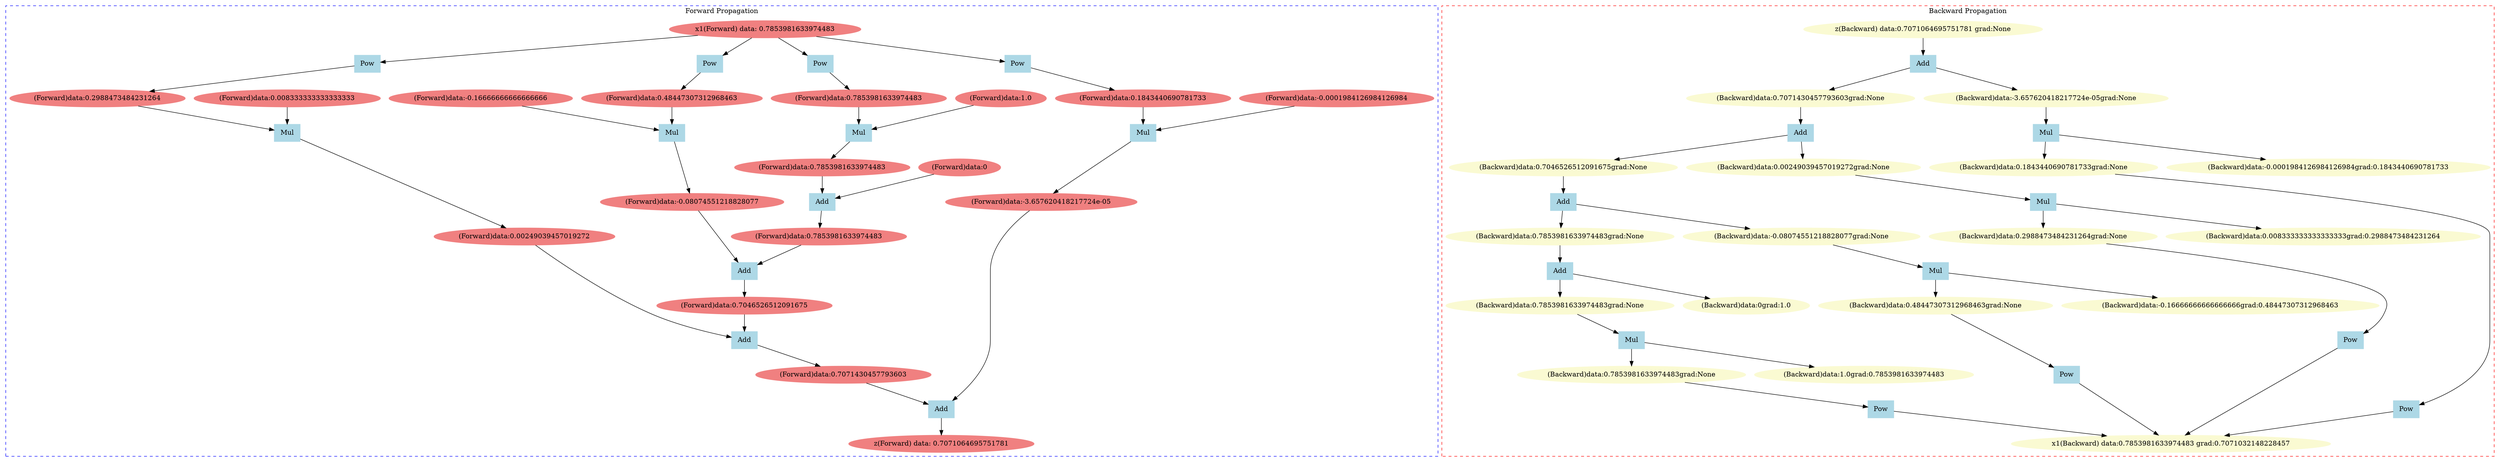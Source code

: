 digraph g {
subgraph cluster_g1 {
    label = "Forward Propagation";
    color = blue;
    style = dashed;
Forward2667169913920 [label="z(Forward) data: 0.7071064695751781", color=lightcoral, style=filled]
Forward2667169913824 [label ="Add", color=lightblue, style=filled, shape=box]
Forward2667169913248 -> Forward2667169913824
Forward2667169913728 -> Forward2667169913824
Forward2667169913824 -> Forward2667169913920
Forward2667169913248 [label="(Forward)data:0.7071430457793603", color=lightcoral, style=filled]
Forward2667169913728 [label="(Forward)data:-3.657620418217724e-05", color=lightcoral, style=filled]
Forward2667169913440 [label ="Mul", color=lightblue, style=filled, shape=box]
Forward2667169913488 -> Forward2667169913440
Forward2667169913632 -> Forward2667169913440
Forward2667169913440 -> Forward2667169913728
Forward2667169913488 [label="(Forward)data:0.1843440690781733", color=lightcoral, style=filled]
Forward2667169913632 [label="(Forward)data:-0.0001984126984126984", color=lightcoral, style=filled]
Forward2667169913344 [label ="Pow", color=lightblue, style=filled, shape=box]
Forward2667169648592 -> Forward2667169913344
Forward2667169913344 -> Forward2667169913488
Forward2667169648592 [label="x1(Forward) data: 0.7853981633974483", color=lightcoral, style=filled]
Forward2667169913152 [label ="Add", color=lightblue, style=filled, shape=box]
Forward2667169912576 -> Forward2667169913152
Forward2667169913056 -> Forward2667169913152
Forward2667169913152 -> Forward2667169913248
Forward2667169912576 [label="(Forward)data:0.7046526512091675", color=lightcoral, style=filled]
Forward2667169913056 [label="(Forward)data:0.00249039457019272", color=lightcoral, style=filled]
Forward2667169912768 [label ="Mul", color=lightblue, style=filled, shape=box]
Forward2667169912816 -> Forward2667169912768
Forward2667169912960 -> Forward2667169912768
Forward2667169912768 -> Forward2667169913056
Forward2667169912816 [label="(Forward)data:0.2988473484231264", color=lightcoral, style=filled]
Forward2667169912960 [label="(Forward)data:0.008333333333333333", color=lightcoral, style=filled]
Forward2667169912672 [label ="Pow", color=lightblue, style=filled, shape=box]
Forward2667169648592 -> Forward2667169912672
Forward2667169912672 -> Forward2667169912816
Forward2667169648592 [label="x1(Forward) data: 0.7853981633974483", color=lightcoral, style=filled]
Forward2667169912480 [label ="Add", color=lightblue, style=filled, shape=box]
Forward2667169910848 -> Forward2667169912480
Forward2667169912384 -> Forward2667169912480
Forward2667169912480 -> Forward2667169912576
Forward2667169910848 [label="(Forward)data:0.7853981633974483", color=lightcoral, style=filled]
Forward2667169912384 [label="(Forward)data:-0.08074551218828077", color=lightcoral, style=filled]
Forward2667169912096 [label ="Mul", color=lightblue, style=filled, shape=box]
Forward2667169912144 -> Forward2667169912096
Forward2667169912288 -> Forward2667169912096
Forward2667169912096 -> Forward2667169912384
Forward2667169912144 [label="(Forward)data:0.48447307312968463", color=lightcoral, style=filled]
Forward2667169912288 [label="(Forward)data:-0.16666666666666666", color=lightcoral, style=filled]
Forward2667169912000 [label ="Pow", color=lightblue, style=filled, shape=box]
Forward2667169648592 -> Forward2667169912000
Forward2667169912000 -> Forward2667169912144
Forward2667169648592 [label="x1(Forward) data: 0.7853981633974483", color=lightcoral, style=filled]
Forward2667169648304 [label ="Add", color=lightblue, style=filled, shape=box]
Forward2667169647824 -> Forward2667169648304
Forward2667169910944 -> Forward2667169648304
Forward2667169648304 -> Forward2667169910848
Forward2667169647824 [label="(Forward)data:0.7853981633974483", color=lightcoral, style=filled]
Forward2667169910944 [label="(Forward)data:0", color=lightcoral, style=filled]
Forward2667169648496 [label ="Mul", color=lightblue, style=filled, shape=box]
Forward2667169648064 -> Forward2667169648496
Forward2667169648160 -> Forward2667169648496
Forward2667169648496 -> Forward2667169647824
Forward2667169648064 [label="(Forward)data:0.7853981633974483", color=lightcoral, style=filled]
Forward2667169648160 [label="(Forward)data:1.0", color=lightcoral, style=filled]
Forward2667169648352 [label ="Pow", color=lightblue, style=filled, shape=box]
Forward2667169648592 -> Forward2667169648352
Forward2667169648352 -> Forward2667169648064
Forward2667169648592 [label="x1(Forward) data: 0.7853981633974483", color=lightcoral, style=filled]

}
subgraph cluster_g2 {
    label = "Backward Propagation";
    color = red;
    style = dashed;
    rankdir=BT;
Backward2667169913920 [label="z(Backward) data:0.7071064695751781 grad:None", color=lightgoldenrodyellow, style=filled]
Backward2667169913824 [label ="Add", color=lightblue, style=filled, shape=box]
Backward2667169913824 -> Backward2667169913248
Backward2667169913824 -> Backward2667169913728
Backward2667169913920 -> Backward2667169913824
Backward2667169913248 [label="(Backward)data:0.7071430457793603grad:None", color=lightgoldenrodyellow, style=filled]
Backward2667169913728 [label="(Backward)data:-3.657620418217724e-05grad:None", color=lightgoldenrodyellow, style=filled]
Backward2667169913440 [label ="Mul", color=lightblue, style=filled, shape=box]
Backward2667169913440 -> Backward2667169913488
Backward2667169913440 -> Backward2667169913632
Backward2667169913728 -> Backward2667169913440
Backward2667169913488 [label="(Backward)data:0.1843440690781733grad:None", color=lightgoldenrodyellow, style=filled]
Backward2667169913632 [label="(Backward)data:-0.0001984126984126984grad:0.1843440690781733", color=lightgoldenrodyellow, style=filled]
Backward2667169913344 [label ="Pow", color=lightblue, style=filled, shape=box]
Backward2667169913344 -> Backward2667169648592
Backward2667169913488 -> Backward2667169913344
Backward2667169648592 [label="x1(Backward) data:0.7853981633974483 grad:0.7071032148228457", color=lightgoldenrodyellow, style=filled]
Backward2667169913152 [label ="Add", color=lightblue, style=filled, shape=box]
Backward2667169913152 -> Backward2667169912576
Backward2667169913152 -> Backward2667169913056
Backward2667169913248 -> Backward2667169913152
Backward2667169912576 [label="(Backward)data:0.7046526512091675grad:None", color=lightgoldenrodyellow, style=filled]
Backward2667169913056 [label="(Backward)data:0.00249039457019272grad:None", color=lightgoldenrodyellow, style=filled]
Backward2667169912768 [label ="Mul", color=lightblue, style=filled, shape=box]
Backward2667169912768 -> Backward2667169912816
Backward2667169912768 -> Backward2667169912960
Backward2667169913056 -> Backward2667169912768
Backward2667169912816 [label="(Backward)data:0.2988473484231264grad:None", color=lightgoldenrodyellow, style=filled]
Backward2667169912960 [label="(Backward)data:0.008333333333333333grad:0.2988473484231264", color=lightgoldenrodyellow, style=filled]
Backward2667169912672 [label ="Pow", color=lightblue, style=filled, shape=box]
Backward2667169912672 -> Backward2667169648592
Backward2667169912816 -> Backward2667169912672
Backward2667169648592 [label="x1(Backward) data:0.7853981633974483 grad:0.7071032148228457", color=lightgoldenrodyellow, style=filled]
Backward2667169912480 [label ="Add", color=lightblue, style=filled, shape=box]
Backward2667169912480 -> Backward2667169910848
Backward2667169912480 -> Backward2667169912384
Backward2667169912576 -> Backward2667169912480
Backward2667169910848 [label="(Backward)data:0.7853981633974483grad:None", color=lightgoldenrodyellow, style=filled]
Backward2667169912384 [label="(Backward)data:-0.08074551218828077grad:None", color=lightgoldenrodyellow, style=filled]
Backward2667169912096 [label ="Mul", color=lightblue, style=filled, shape=box]
Backward2667169912096 -> Backward2667169912144
Backward2667169912096 -> Backward2667169912288
Backward2667169912384 -> Backward2667169912096
Backward2667169912144 [label="(Backward)data:0.48447307312968463grad:None", color=lightgoldenrodyellow, style=filled]
Backward2667169912288 [label="(Backward)data:-0.16666666666666666grad:0.48447307312968463", color=lightgoldenrodyellow, style=filled]
Backward2667169912000 [label ="Pow", color=lightblue, style=filled, shape=box]
Backward2667169912000 -> Backward2667169648592
Backward2667169912144 -> Backward2667169912000
Backward2667169648592 [label="x1(Backward) data:0.7853981633974483 grad:0.7071032148228457", color=lightgoldenrodyellow, style=filled]
Backward2667169648304 [label ="Add", color=lightblue, style=filled, shape=box]
Backward2667169648304 -> Backward2667169647824
Backward2667169648304 -> Backward2667169910944
Backward2667169910848 -> Backward2667169648304
Backward2667169647824 [label="(Backward)data:0.7853981633974483grad:None", color=lightgoldenrodyellow, style=filled]
Backward2667169910944 [label="(Backward)data:0grad:1.0", color=lightgoldenrodyellow, style=filled]
Backward2667169648496 [label ="Mul", color=lightblue, style=filled, shape=box]
Backward2667169648496 -> Backward2667169648064
Backward2667169648496 -> Backward2667169648160
Backward2667169647824 -> Backward2667169648496
Backward2667169648064 [label="(Backward)data:0.7853981633974483grad:None", color=lightgoldenrodyellow, style=filled]
Backward2667169648160 [label="(Backward)data:1.0grad:0.7853981633974483", color=lightgoldenrodyellow, style=filled]
Backward2667169648352 [label ="Pow", color=lightblue, style=filled, shape=box]
Backward2667169648352 -> Backward2667169648592
Backward2667169648064 -> Backward2667169648352
Backward2667169648592 [label="x1(Backward) data:0.7853981633974483 grad:0.7071032148228457", color=lightgoldenrodyellow, style=filled]

}
}

